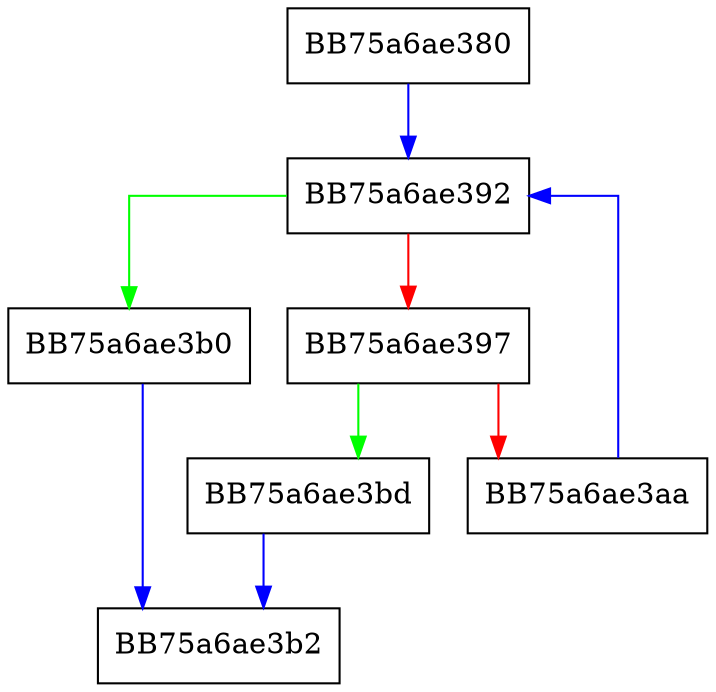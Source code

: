 digraph empty {
  node [shape="box"];
  graph [splines=ortho];
  BB75a6ae380 -> BB75a6ae392 [color="blue"];
  BB75a6ae392 -> BB75a6ae3b0 [color="green"];
  BB75a6ae392 -> BB75a6ae397 [color="red"];
  BB75a6ae397 -> BB75a6ae3bd [color="green"];
  BB75a6ae397 -> BB75a6ae3aa [color="red"];
  BB75a6ae3aa -> BB75a6ae392 [color="blue"];
  BB75a6ae3b0 -> BB75a6ae3b2 [color="blue"];
  BB75a6ae3bd -> BB75a6ae3b2 [color="blue"];
}